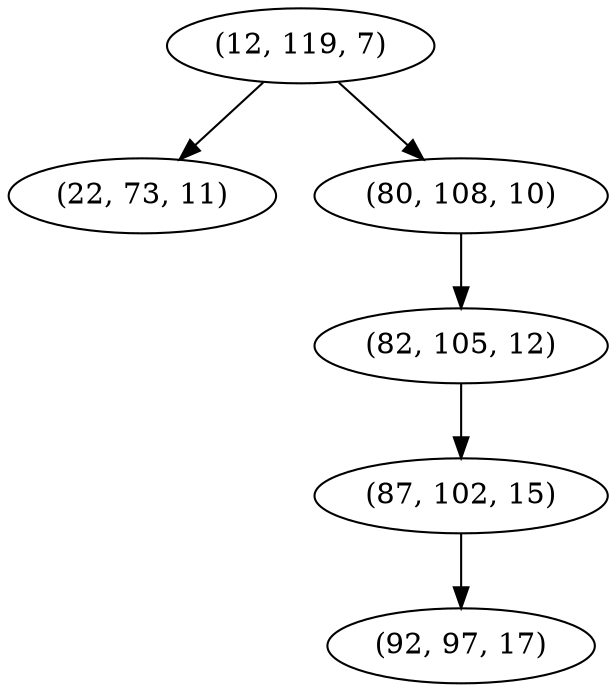 digraph tree {
    "(12, 119, 7)";
    "(22, 73, 11)";
    "(80, 108, 10)";
    "(82, 105, 12)";
    "(87, 102, 15)";
    "(92, 97, 17)";
    "(12, 119, 7)" -> "(22, 73, 11)";
    "(12, 119, 7)" -> "(80, 108, 10)";
    "(80, 108, 10)" -> "(82, 105, 12)";
    "(82, 105, 12)" -> "(87, 102, 15)";
    "(87, 102, 15)" -> "(92, 97, 17)";
}
